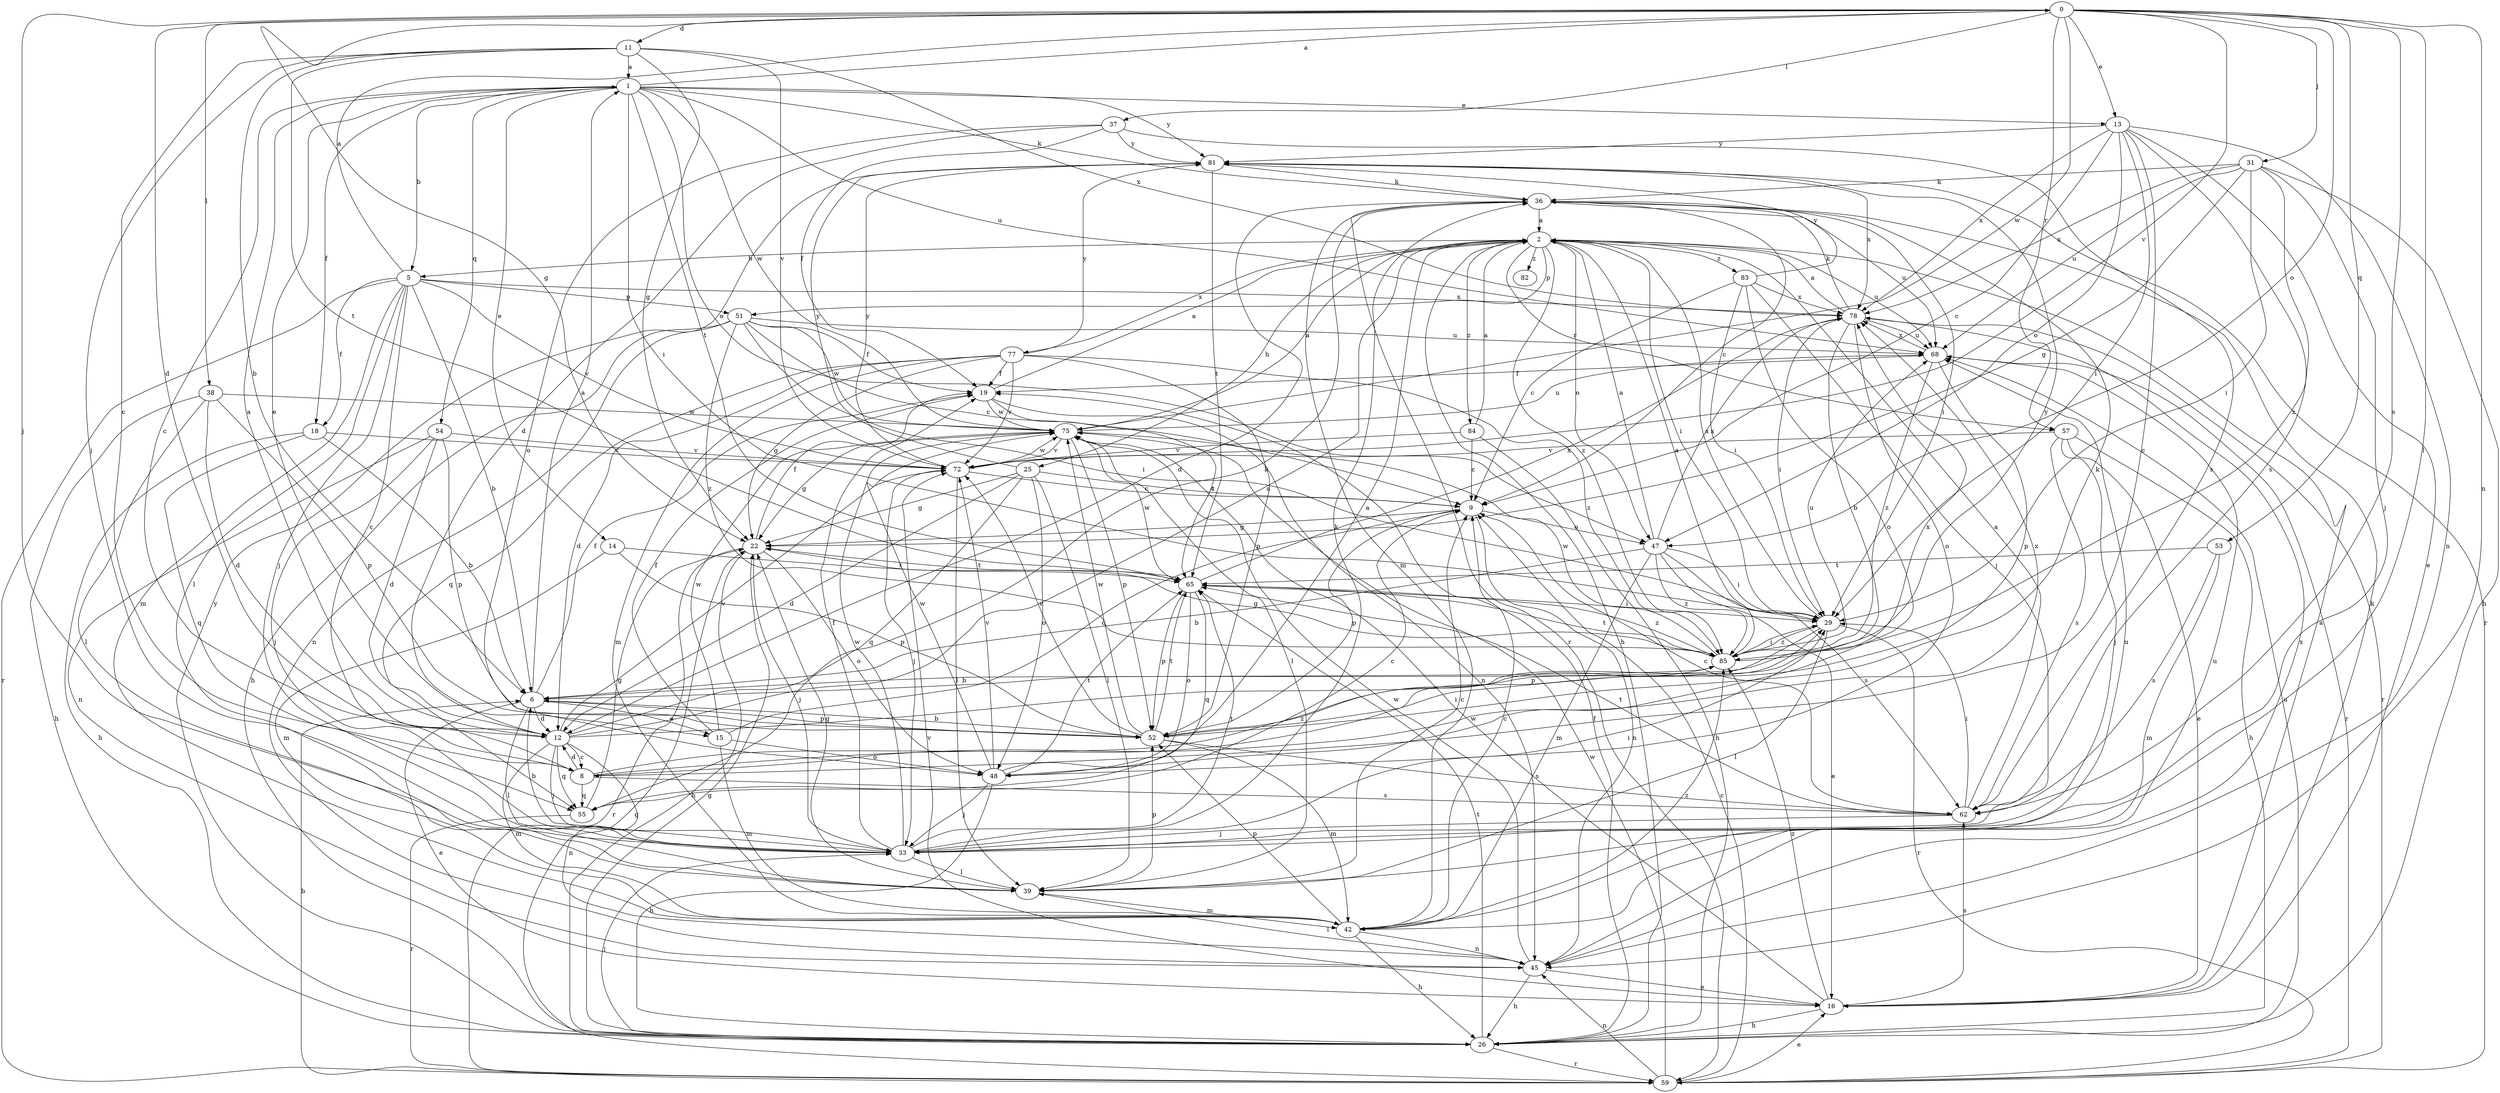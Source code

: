 strict digraph  {
0;
1;
2;
5;
6;
8;
9;
11;
12;
13;
14;
15;
16;
18;
19;
22;
25;
26;
29;
31;
33;
36;
37;
38;
39;
42;
45;
47;
48;
51;
52;
53;
54;
55;
57;
59;
62;
65;
68;
72;
75;
77;
78;
81;
82;
83;
84;
85;
0 -> 11  [label=d];
0 -> 12  [label=d];
0 -> 13  [label=e];
0 -> 22  [label=g];
0 -> 31  [label=j];
0 -> 33  [label=j];
0 -> 37  [label=l];
0 -> 38  [label=l];
0 -> 39  [label=l];
0 -> 45  [label=n];
0 -> 47  [label=o];
0 -> 53  [label=q];
0 -> 57  [label=r];
0 -> 62  [label=s];
0 -> 72  [label=v];
0 -> 75  [label=w];
1 -> 0  [label=a];
1 -> 5  [label=b];
1 -> 8  [label=c];
1 -> 13  [label=e];
1 -> 14  [label=e];
1 -> 15  [label=e];
1 -> 18  [label=f];
1 -> 29  [label=i];
1 -> 36  [label=k];
1 -> 47  [label=o];
1 -> 54  [label=q];
1 -> 65  [label=t];
1 -> 68  [label=u];
1 -> 75  [label=w];
1 -> 81  [label=y];
2 -> 5  [label=b];
2 -> 25  [label=h];
2 -> 26  [label=h];
2 -> 29  [label=i];
2 -> 47  [label=o];
2 -> 51  [label=p];
2 -> 57  [label=r];
2 -> 68  [label=u];
2 -> 77  [label=x];
2 -> 82  [label=z];
2 -> 83  [label=z];
2 -> 84  [label=z];
2 -> 85  [label=z];
5 -> 0  [label=a];
5 -> 6  [label=b];
5 -> 8  [label=c];
5 -> 18  [label=f];
5 -> 33  [label=j];
5 -> 39  [label=l];
5 -> 42  [label=m];
5 -> 51  [label=p];
5 -> 59  [label=r];
5 -> 72  [label=v];
5 -> 78  [label=x];
6 -> 1  [label=a];
6 -> 12  [label=d];
6 -> 15  [label=e];
6 -> 16  [label=e];
6 -> 19  [label=f];
6 -> 39  [label=l];
6 -> 52  [label=p];
8 -> 12  [label=d];
8 -> 29  [label=i];
8 -> 55  [label=q];
8 -> 62  [label=s];
8 -> 78  [label=x];
8 -> 85  [label=z];
9 -> 22  [label=g];
9 -> 45  [label=n];
9 -> 47  [label=o];
9 -> 52  [label=p];
11 -> 1  [label=a];
11 -> 6  [label=b];
11 -> 8  [label=c];
11 -> 22  [label=g];
11 -> 33  [label=j];
11 -> 65  [label=t];
11 -> 72  [label=v];
11 -> 78  [label=x];
12 -> 1  [label=a];
12 -> 2  [label=a];
12 -> 8  [label=c];
12 -> 33  [label=j];
12 -> 36  [label=k];
12 -> 42  [label=m];
12 -> 45  [label=n];
12 -> 55  [label=q];
12 -> 72  [label=v];
12 -> 78  [label=x];
13 -> 8  [label=c];
13 -> 9  [label=c];
13 -> 16  [label=e];
13 -> 29  [label=i];
13 -> 45  [label=n];
13 -> 47  [label=o];
13 -> 62  [label=s];
13 -> 78  [label=x];
13 -> 81  [label=y];
14 -> 42  [label=m];
14 -> 52  [label=p];
14 -> 65  [label=t];
15 -> 9  [label=c];
15 -> 19  [label=f];
15 -> 42  [label=m];
15 -> 48  [label=o];
15 -> 75  [label=w];
16 -> 2  [label=a];
16 -> 26  [label=h];
16 -> 36  [label=k];
16 -> 62  [label=s];
16 -> 72  [label=v];
16 -> 75  [label=w];
16 -> 85  [label=z];
18 -> 6  [label=b];
18 -> 26  [label=h];
18 -> 55  [label=q];
18 -> 72  [label=v];
19 -> 2  [label=a];
19 -> 45  [label=n];
19 -> 65  [label=t];
19 -> 75  [label=w];
22 -> 19  [label=f];
22 -> 26  [label=h];
22 -> 33  [label=j];
22 -> 48  [label=o];
22 -> 59  [label=r];
22 -> 65  [label=t];
25 -> 9  [label=c];
25 -> 12  [label=d];
25 -> 22  [label=g];
25 -> 39  [label=l];
25 -> 48  [label=o];
25 -> 55  [label=q];
25 -> 81  [label=y];
26 -> 19  [label=f];
26 -> 22  [label=g];
26 -> 33  [label=j];
26 -> 59  [label=r];
26 -> 65  [label=t];
26 -> 68  [label=u];
26 -> 81  [label=y];
29 -> 2  [label=a];
29 -> 39  [label=l];
29 -> 52  [label=p];
29 -> 59  [label=r];
29 -> 85  [label=z];
31 -> 22  [label=g];
31 -> 26  [label=h];
31 -> 29  [label=i];
31 -> 33  [label=j];
31 -> 36  [label=k];
31 -> 68  [label=u];
31 -> 78  [label=x];
31 -> 85  [label=z];
33 -> 6  [label=b];
33 -> 19  [label=f];
33 -> 29  [label=i];
33 -> 36  [label=k];
33 -> 39  [label=l];
33 -> 65  [label=t];
33 -> 75  [label=w];
36 -> 2  [label=a];
36 -> 9  [label=c];
36 -> 12  [label=d];
36 -> 29  [label=i];
36 -> 42  [label=m];
36 -> 59  [label=r];
36 -> 68  [label=u];
37 -> 12  [label=d];
37 -> 19  [label=f];
37 -> 48  [label=o];
37 -> 62  [label=s];
37 -> 81  [label=y];
38 -> 12  [label=d];
38 -> 26  [label=h];
38 -> 39  [label=l];
38 -> 52  [label=p];
38 -> 75  [label=w];
39 -> 9  [label=c];
39 -> 22  [label=g];
39 -> 42  [label=m];
39 -> 52  [label=p];
42 -> 9  [label=c];
42 -> 26  [label=h];
42 -> 45  [label=n];
42 -> 52  [label=p];
42 -> 68  [label=u];
42 -> 85  [label=z];
45 -> 16  [label=e];
45 -> 26  [label=h];
45 -> 39  [label=l];
45 -> 68  [label=u];
45 -> 75  [label=w];
45 -> 78  [label=x];
47 -> 2  [label=a];
47 -> 6  [label=b];
47 -> 16  [label=e];
47 -> 29  [label=i];
47 -> 42  [label=m];
47 -> 62  [label=s];
47 -> 78  [label=x];
47 -> 85  [label=z];
48 -> 2  [label=a];
48 -> 26  [label=h];
48 -> 33  [label=j];
48 -> 65  [label=t];
48 -> 72  [label=v];
48 -> 75  [label=w];
51 -> 9  [label=c];
51 -> 19  [label=f];
51 -> 26  [label=h];
51 -> 29  [label=i];
51 -> 45  [label=n];
51 -> 68  [label=u];
51 -> 75  [label=w];
51 -> 85  [label=z];
52 -> 6  [label=b];
52 -> 36  [label=k];
52 -> 42  [label=m];
52 -> 62  [label=s];
52 -> 65  [label=t];
52 -> 72  [label=v];
52 -> 75  [label=w];
53 -> 42  [label=m];
53 -> 62  [label=s];
53 -> 65  [label=t];
54 -> 12  [label=d];
54 -> 33  [label=j];
54 -> 45  [label=n];
54 -> 52  [label=p];
54 -> 72  [label=v];
55 -> 9  [label=c];
55 -> 22  [label=g];
55 -> 59  [label=r];
57 -> 16  [label=e];
57 -> 26  [label=h];
57 -> 33  [label=j];
57 -> 62  [label=s];
57 -> 72  [label=v];
59 -> 6  [label=b];
59 -> 9  [label=c];
59 -> 16  [label=e];
59 -> 22  [label=g];
59 -> 45  [label=n];
59 -> 75  [label=w];
62 -> 2  [label=a];
62 -> 9  [label=c];
62 -> 29  [label=i];
62 -> 33  [label=j];
62 -> 65  [label=t];
65 -> 29  [label=i];
65 -> 48  [label=o];
65 -> 52  [label=p];
65 -> 55  [label=q];
65 -> 75  [label=w];
65 -> 78  [label=x];
65 -> 85  [label=z];
68 -> 19  [label=f];
68 -> 52  [label=p];
68 -> 59  [label=r];
68 -> 78  [label=x];
68 -> 85  [label=z];
72 -> 9  [label=c];
72 -> 33  [label=j];
72 -> 39  [label=l];
72 -> 75  [label=w];
72 -> 81  [label=y];
75 -> 2  [label=a];
75 -> 22  [label=g];
75 -> 39  [label=l];
75 -> 52  [label=p];
75 -> 68  [label=u];
75 -> 72  [label=v];
77 -> 12  [label=d];
77 -> 19  [label=f];
77 -> 22  [label=g];
77 -> 42  [label=m];
77 -> 52  [label=p];
77 -> 55  [label=q];
77 -> 72  [label=v];
77 -> 81  [label=y];
77 -> 85  [label=z];
78 -> 2  [label=a];
78 -> 6  [label=b];
78 -> 29  [label=i];
78 -> 36  [label=k];
78 -> 48  [label=o];
78 -> 59  [label=r];
78 -> 68  [label=u];
81 -> 36  [label=k];
81 -> 59  [label=r];
81 -> 65  [label=t];
81 -> 78  [label=x];
83 -> 9  [label=c];
83 -> 29  [label=i];
83 -> 33  [label=j];
83 -> 48  [label=o];
83 -> 78  [label=x];
83 -> 81  [label=y];
84 -> 2  [label=a];
84 -> 9  [label=c];
84 -> 26  [label=h];
84 -> 72  [label=v];
85 -> 2  [label=a];
85 -> 6  [label=b];
85 -> 22  [label=g];
85 -> 29  [label=i];
85 -> 65  [label=t];
85 -> 68  [label=u];
85 -> 75  [label=w];
85 -> 81  [label=y];
}
